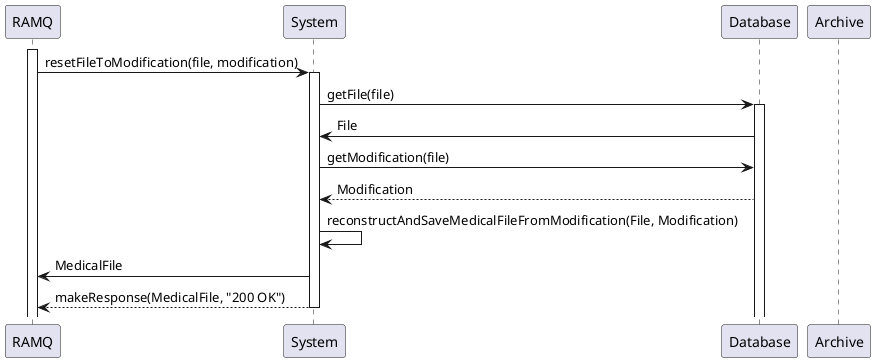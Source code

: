 @startuml

participant "RAMQ" as RAMQ
participant "System" as System
participant "Database" as Database

activate RAMQ
RAMQ -> System: resetFileToModification(file, modification)
activate System
System -> Database: getFile(file)
activate Database
Database -> System: File
System -> Database: getModification(file)
Database --> System: Modification
deactivate Archive
System -> System: reconstructAndSaveMedicalFileFromModification(File, Modification)
System -> RAMQ: MedicalFile
System --> RAMQ: makeResponse(MedicalFile, "200 OK")

deactivate System

@enduml
